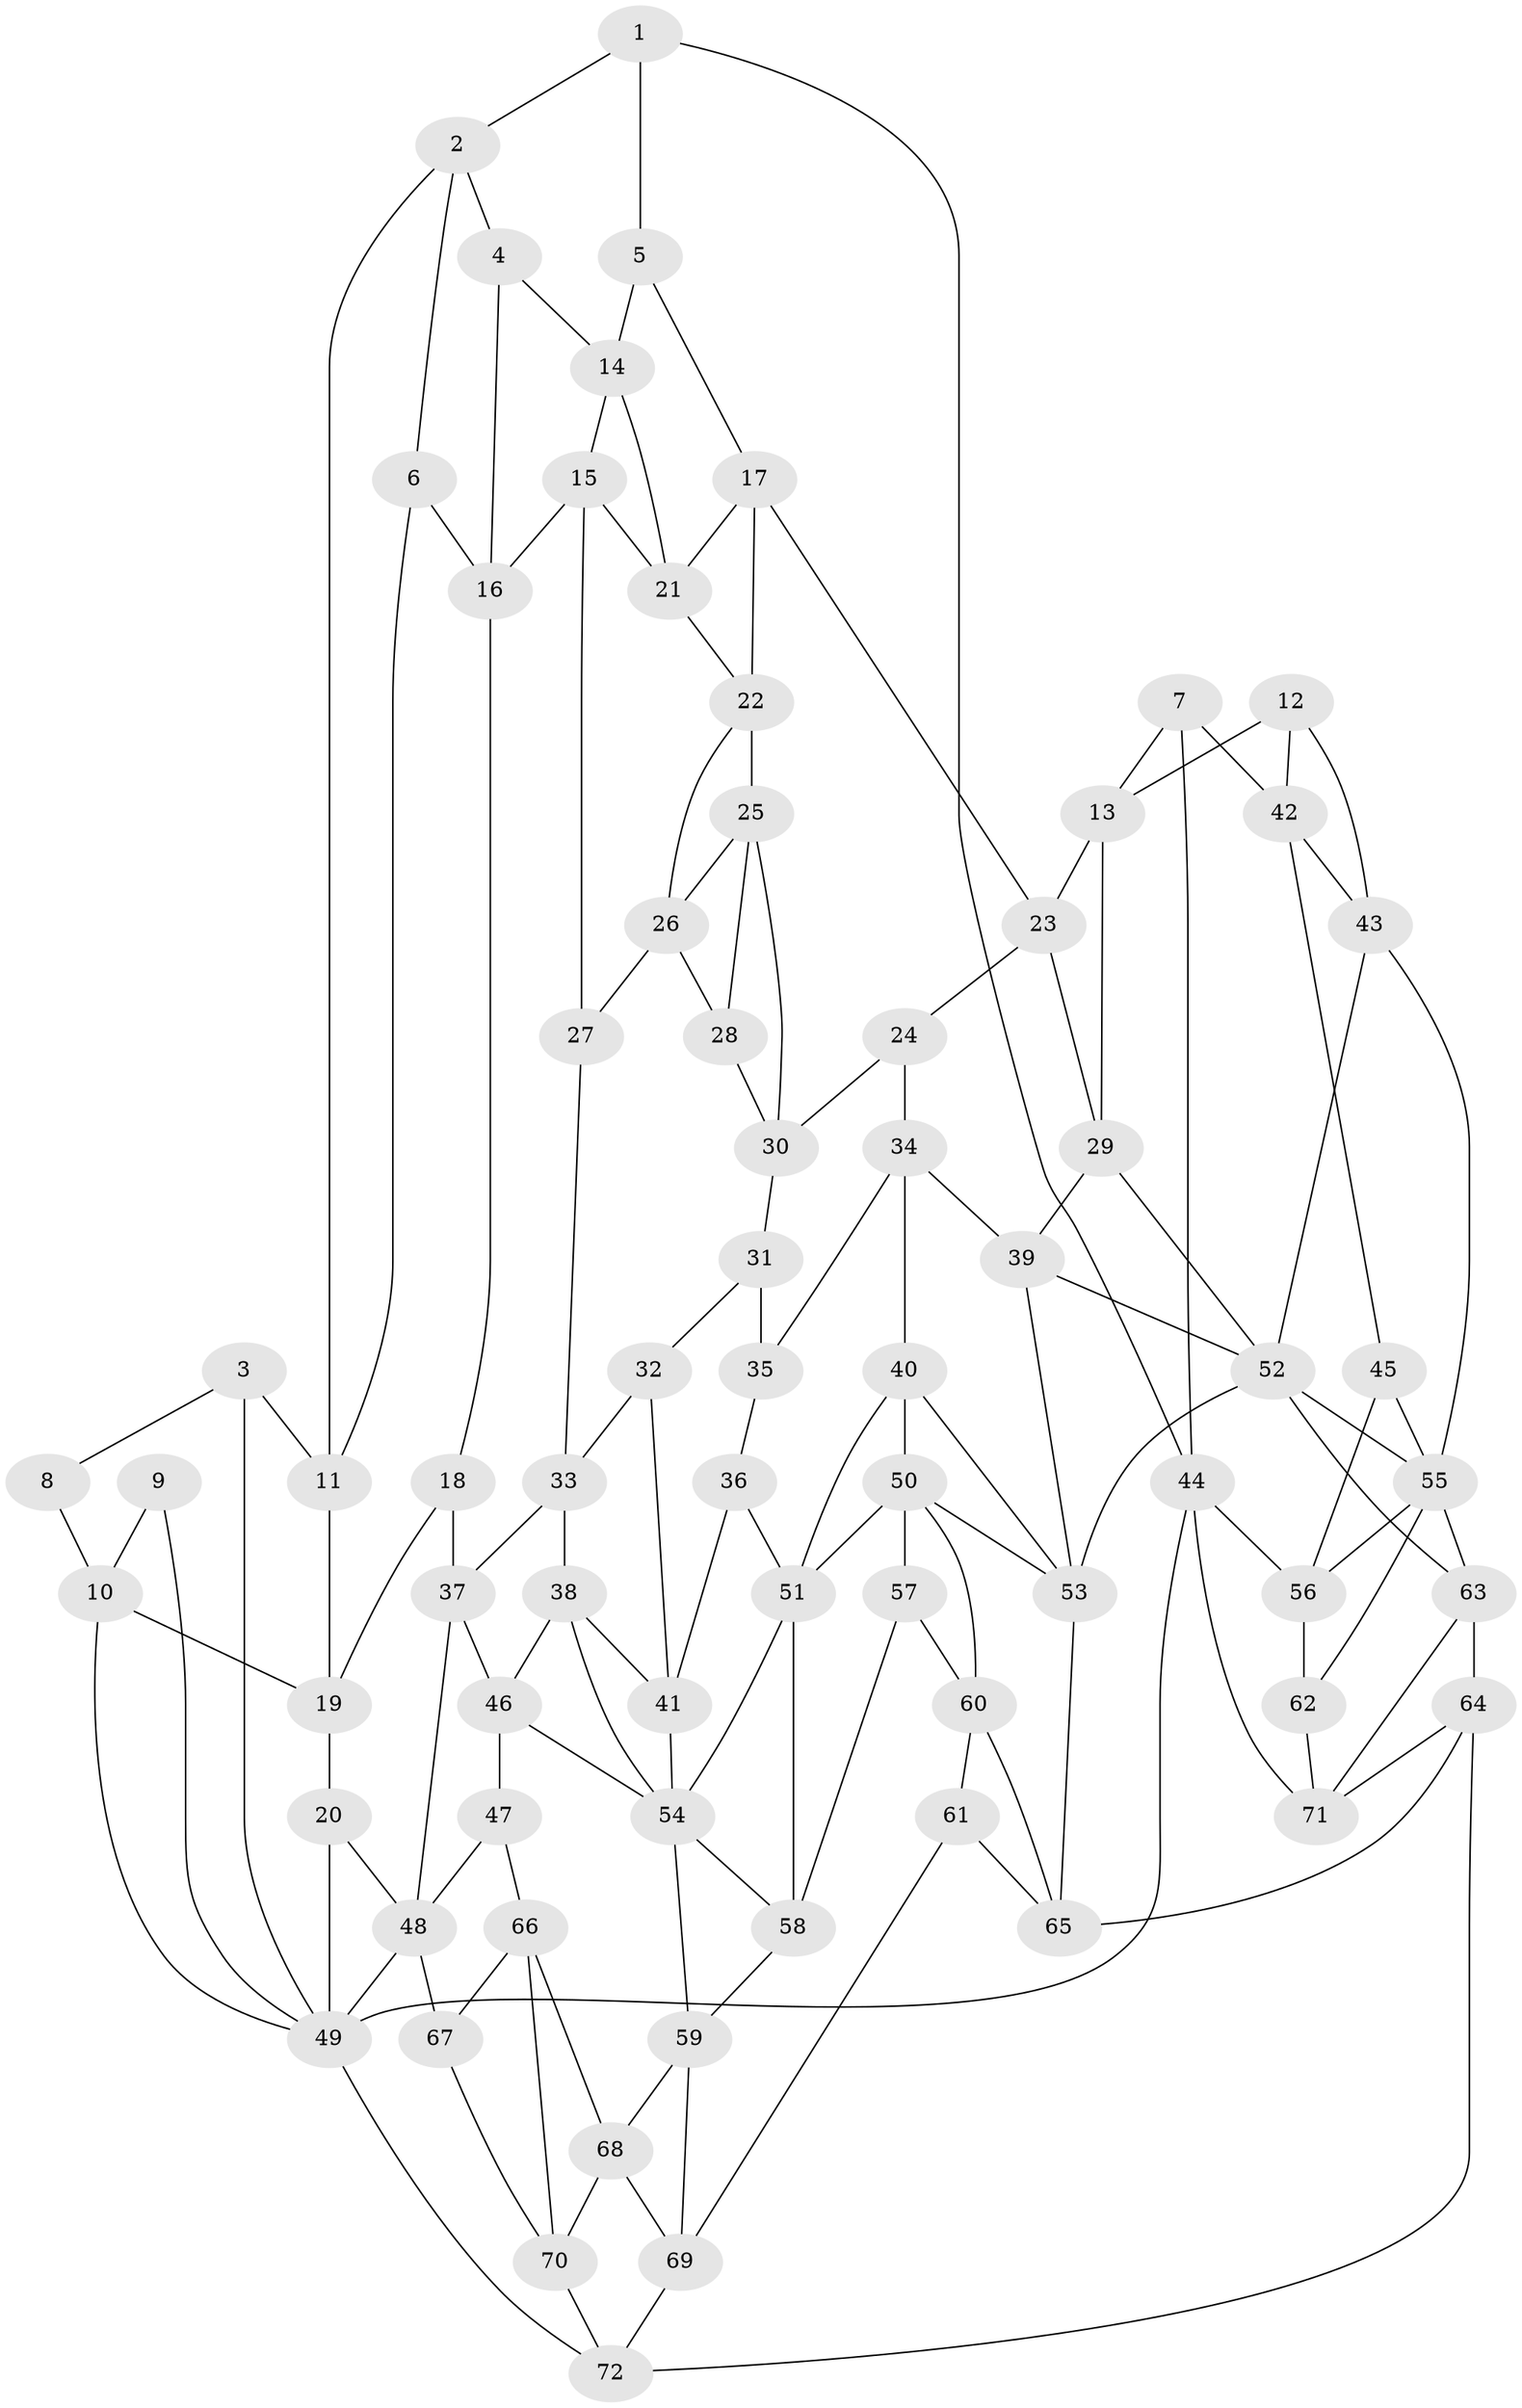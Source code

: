 // original degree distribution, {3: 0.027777777777777776, 6: 0.20833333333333334, 4: 0.19444444444444445, 5: 0.5694444444444444}
// Generated by graph-tools (version 1.1) at 2025/27/03/09/25 03:27:05]
// undirected, 72 vertices, 138 edges
graph export_dot {
graph [start="1"]
  node [color=gray90,style=filled];
  1;
  2;
  3;
  4;
  5;
  6;
  7;
  8;
  9;
  10;
  11;
  12;
  13;
  14;
  15;
  16;
  17;
  18;
  19;
  20;
  21;
  22;
  23;
  24;
  25;
  26;
  27;
  28;
  29;
  30;
  31;
  32;
  33;
  34;
  35;
  36;
  37;
  38;
  39;
  40;
  41;
  42;
  43;
  44;
  45;
  46;
  47;
  48;
  49;
  50;
  51;
  52;
  53;
  54;
  55;
  56;
  57;
  58;
  59;
  60;
  61;
  62;
  63;
  64;
  65;
  66;
  67;
  68;
  69;
  70;
  71;
  72;
  1 -- 2 [weight=1.0];
  1 -- 5 [weight=1.0];
  1 -- 44 [weight=1.0];
  2 -- 4 [weight=1.0];
  2 -- 6 [weight=1.0];
  2 -- 11 [weight=1.0];
  3 -- 8 [weight=1.0];
  3 -- 11 [weight=1.0];
  3 -- 49 [weight=1.0];
  4 -- 14 [weight=1.0];
  4 -- 16 [weight=1.0];
  5 -- 14 [weight=1.0];
  5 -- 17 [weight=1.0];
  6 -- 11 [weight=1.0];
  6 -- 16 [weight=1.0];
  7 -- 13 [weight=1.0];
  7 -- 42 [weight=1.0];
  7 -- 44 [weight=1.0];
  8 -- 10 [weight=1.0];
  9 -- 10 [weight=1.0];
  9 -- 49 [weight=1.0];
  10 -- 19 [weight=1.0];
  10 -- 49 [weight=1.0];
  11 -- 19 [weight=1.0];
  12 -- 13 [weight=1.0];
  12 -- 42 [weight=1.0];
  12 -- 43 [weight=1.0];
  13 -- 23 [weight=1.0];
  13 -- 29 [weight=1.0];
  14 -- 15 [weight=1.0];
  14 -- 21 [weight=1.0];
  15 -- 16 [weight=1.0];
  15 -- 21 [weight=1.0];
  15 -- 27 [weight=1.0];
  16 -- 18 [weight=1.0];
  17 -- 21 [weight=1.0];
  17 -- 22 [weight=1.0];
  17 -- 23 [weight=1.0];
  18 -- 19 [weight=1.0];
  18 -- 37 [weight=1.0];
  19 -- 20 [weight=1.0];
  20 -- 48 [weight=1.0];
  20 -- 49 [weight=1.0];
  21 -- 22 [weight=1.0];
  22 -- 25 [weight=1.0];
  22 -- 26 [weight=1.0];
  23 -- 24 [weight=1.0];
  23 -- 29 [weight=1.0];
  24 -- 30 [weight=1.0];
  24 -- 34 [weight=1.0];
  25 -- 26 [weight=1.0];
  25 -- 28 [weight=1.0];
  25 -- 30 [weight=1.0];
  26 -- 27 [weight=1.0];
  26 -- 28 [weight=1.0];
  27 -- 33 [weight=1.0];
  28 -- 30 [weight=1.0];
  29 -- 39 [weight=1.0];
  29 -- 52 [weight=1.0];
  30 -- 31 [weight=1.0];
  31 -- 32 [weight=1.0];
  31 -- 35 [weight=2.0];
  32 -- 33 [weight=1.0];
  32 -- 41 [weight=1.0];
  33 -- 37 [weight=1.0];
  33 -- 38 [weight=1.0];
  34 -- 35 [weight=1.0];
  34 -- 39 [weight=1.0];
  34 -- 40 [weight=1.0];
  35 -- 36 [weight=1.0];
  36 -- 41 [weight=1.0];
  36 -- 51 [weight=1.0];
  37 -- 46 [weight=1.0];
  37 -- 48 [weight=1.0];
  38 -- 41 [weight=1.0];
  38 -- 46 [weight=1.0];
  38 -- 54 [weight=1.0];
  39 -- 52 [weight=1.0];
  39 -- 53 [weight=1.0];
  40 -- 50 [weight=1.0];
  40 -- 51 [weight=1.0];
  40 -- 53 [weight=1.0];
  41 -- 54 [weight=1.0];
  42 -- 43 [weight=1.0];
  42 -- 45 [weight=1.0];
  43 -- 52 [weight=1.0];
  43 -- 55 [weight=1.0];
  44 -- 49 [weight=2.0];
  44 -- 56 [weight=1.0];
  44 -- 71 [weight=1.0];
  45 -- 55 [weight=1.0];
  45 -- 56 [weight=1.0];
  46 -- 47 [weight=1.0];
  46 -- 54 [weight=1.0];
  47 -- 48 [weight=1.0];
  47 -- 66 [weight=1.0];
  48 -- 49 [weight=1.0];
  48 -- 67 [weight=2.0];
  49 -- 72 [weight=1.0];
  50 -- 51 [weight=2.0];
  50 -- 53 [weight=1.0];
  50 -- 57 [weight=1.0];
  50 -- 60 [weight=1.0];
  51 -- 54 [weight=1.0];
  51 -- 58 [weight=1.0];
  52 -- 53 [weight=1.0];
  52 -- 55 [weight=1.0];
  52 -- 63 [weight=1.0];
  53 -- 65 [weight=1.0];
  54 -- 58 [weight=1.0];
  54 -- 59 [weight=1.0];
  55 -- 56 [weight=1.0];
  55 -- 62 [weight=1.0];
  55 -- 63 [weight=1.0];
  56 -- 62 [weight=2.0];
  57 -- 58 [weight=1.0];
  57 -- 60 [weight=1.0];
  58 -- 59 [weight=1.0];
  59 -- 68 [weight=1.0];
  59 -- 69 [weight=1.0];
  60 -- 61 [weight=1.0];
  60 -- 65 [weight=1.0];
  61 -- 65 [weight=1.0];
  61 -- 69 [weight=1.0];
  62 -- 71 [weight=1.0];
  63 -- 64 [weight=1.0];
  63 -- 71 [weight=1.0];
  64 -- 65 [weight=1.0];
  64 -- 71 [weight=1.0];
  64 -- 72 [weight=1.0];
  66 -- 67 [weight=1.0];
  66 -- 68 [weight=1.0];
  66 -- 70 [weight=1.0];
  67 -- 70 [weight=1.0];
  68 -- 69 [weight=1.0];
  68 -- 70 [weight=1.0];
  69 -- 72 [weight=1.0];
  70 -- 72 [weight=1.0];
}
